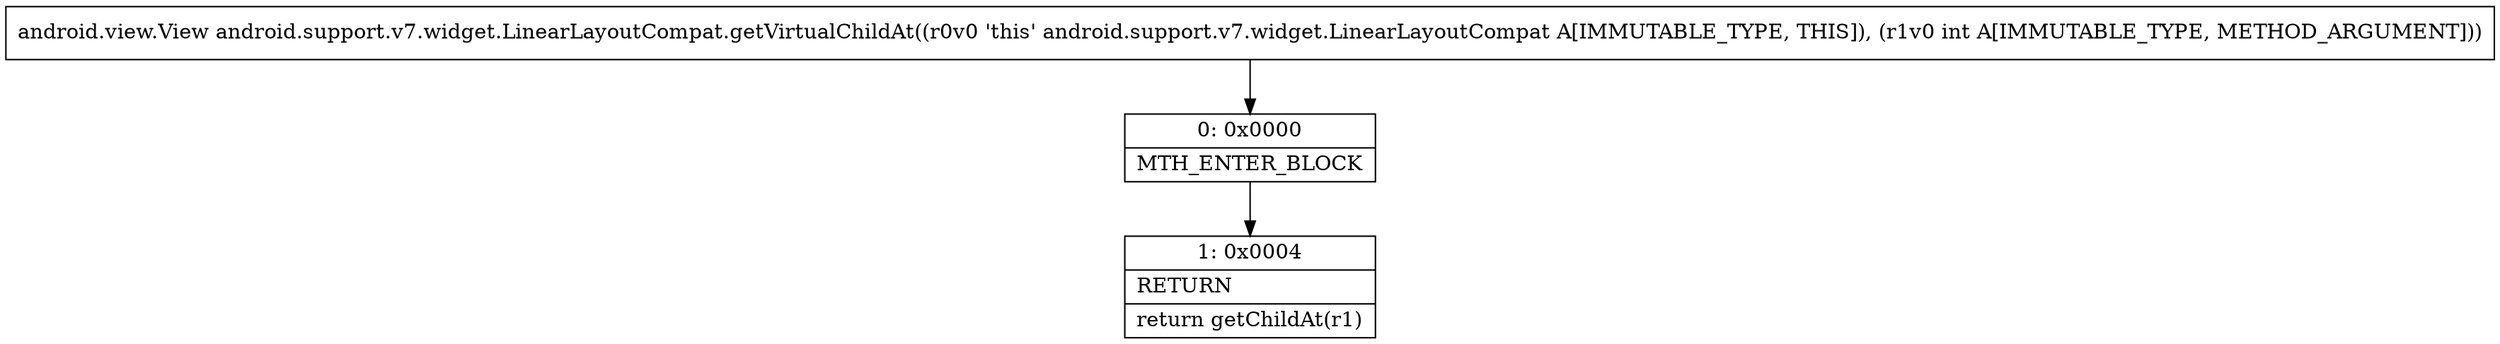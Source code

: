digraph "CFG forandroid.support.v7.widget.LinearLayoutCompat.getVirtualChildAt(I)Landroid\/view\/View;" {
Node_0 [shape=record,label="{0\:\ 0x0000|MTH_ENTER_BLOCK\l}"];
Node_1 [shape=record,label="{1\:\ 0x0004|RETURN\l|return getChildAt(r1)\l}"];
MethodNode[shape=record,label="{android.view.View android.support.v7.widget.LinearLayoutCompat.getVirtualChildAt((r0v0 'this' android.support.v7.widget.LinearLayoutCompat A[IMMUTABLE_TYPE, THIS]), (r1v0 int A[IMMUTABLE_TYPE, METHOD_ARGUMENT])) }"];
MethodNode -> Node_0;
Node_0 -> Node_1;
}

